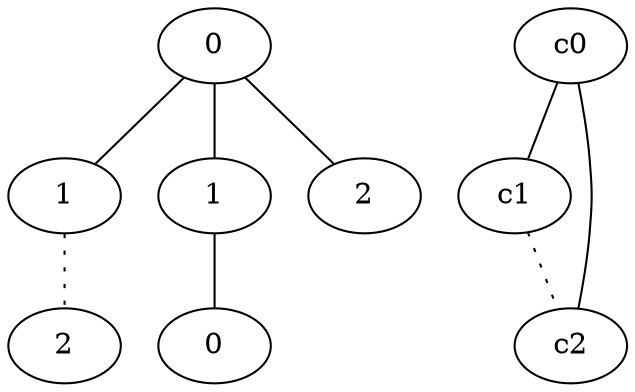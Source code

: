 graph {
a0[label=0];
a1[label=1];
a2[label=2];
a3[label=1];
a4[label=0];
a5[label=2];
a0 -- a1;
a0 -- a3;
a0 -- a5;
a1 -- a2 [style=dotted];
a3 -- a4;
c0 -- c1;
c0 -- c2;
c1 -- c2 [style=dotted];
}
